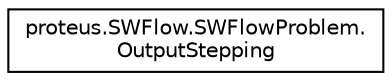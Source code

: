 digraph "Graphical Class Hierarchy"
{
 // LATEX_PDF_SIZE
  edge [fontname="Helvetica",fontsize="10",labelfontname="Helvetica",labelfontsize="10"];
  node [fontname="Helvetica",fontsize="10",shape=record];
  rankdir="LR";
  Node0 [label="proteus.SWFlow.SWFlowProblem.\lOutputStepping",height=0.2,width=0.4,color="black", fillcolor="white", style="filled",URL="$d4/dae/classproteus_1_1SWFlow_1_1SWFlowProblem_1_1OutputStepping.html",tooltip=" "];
}
